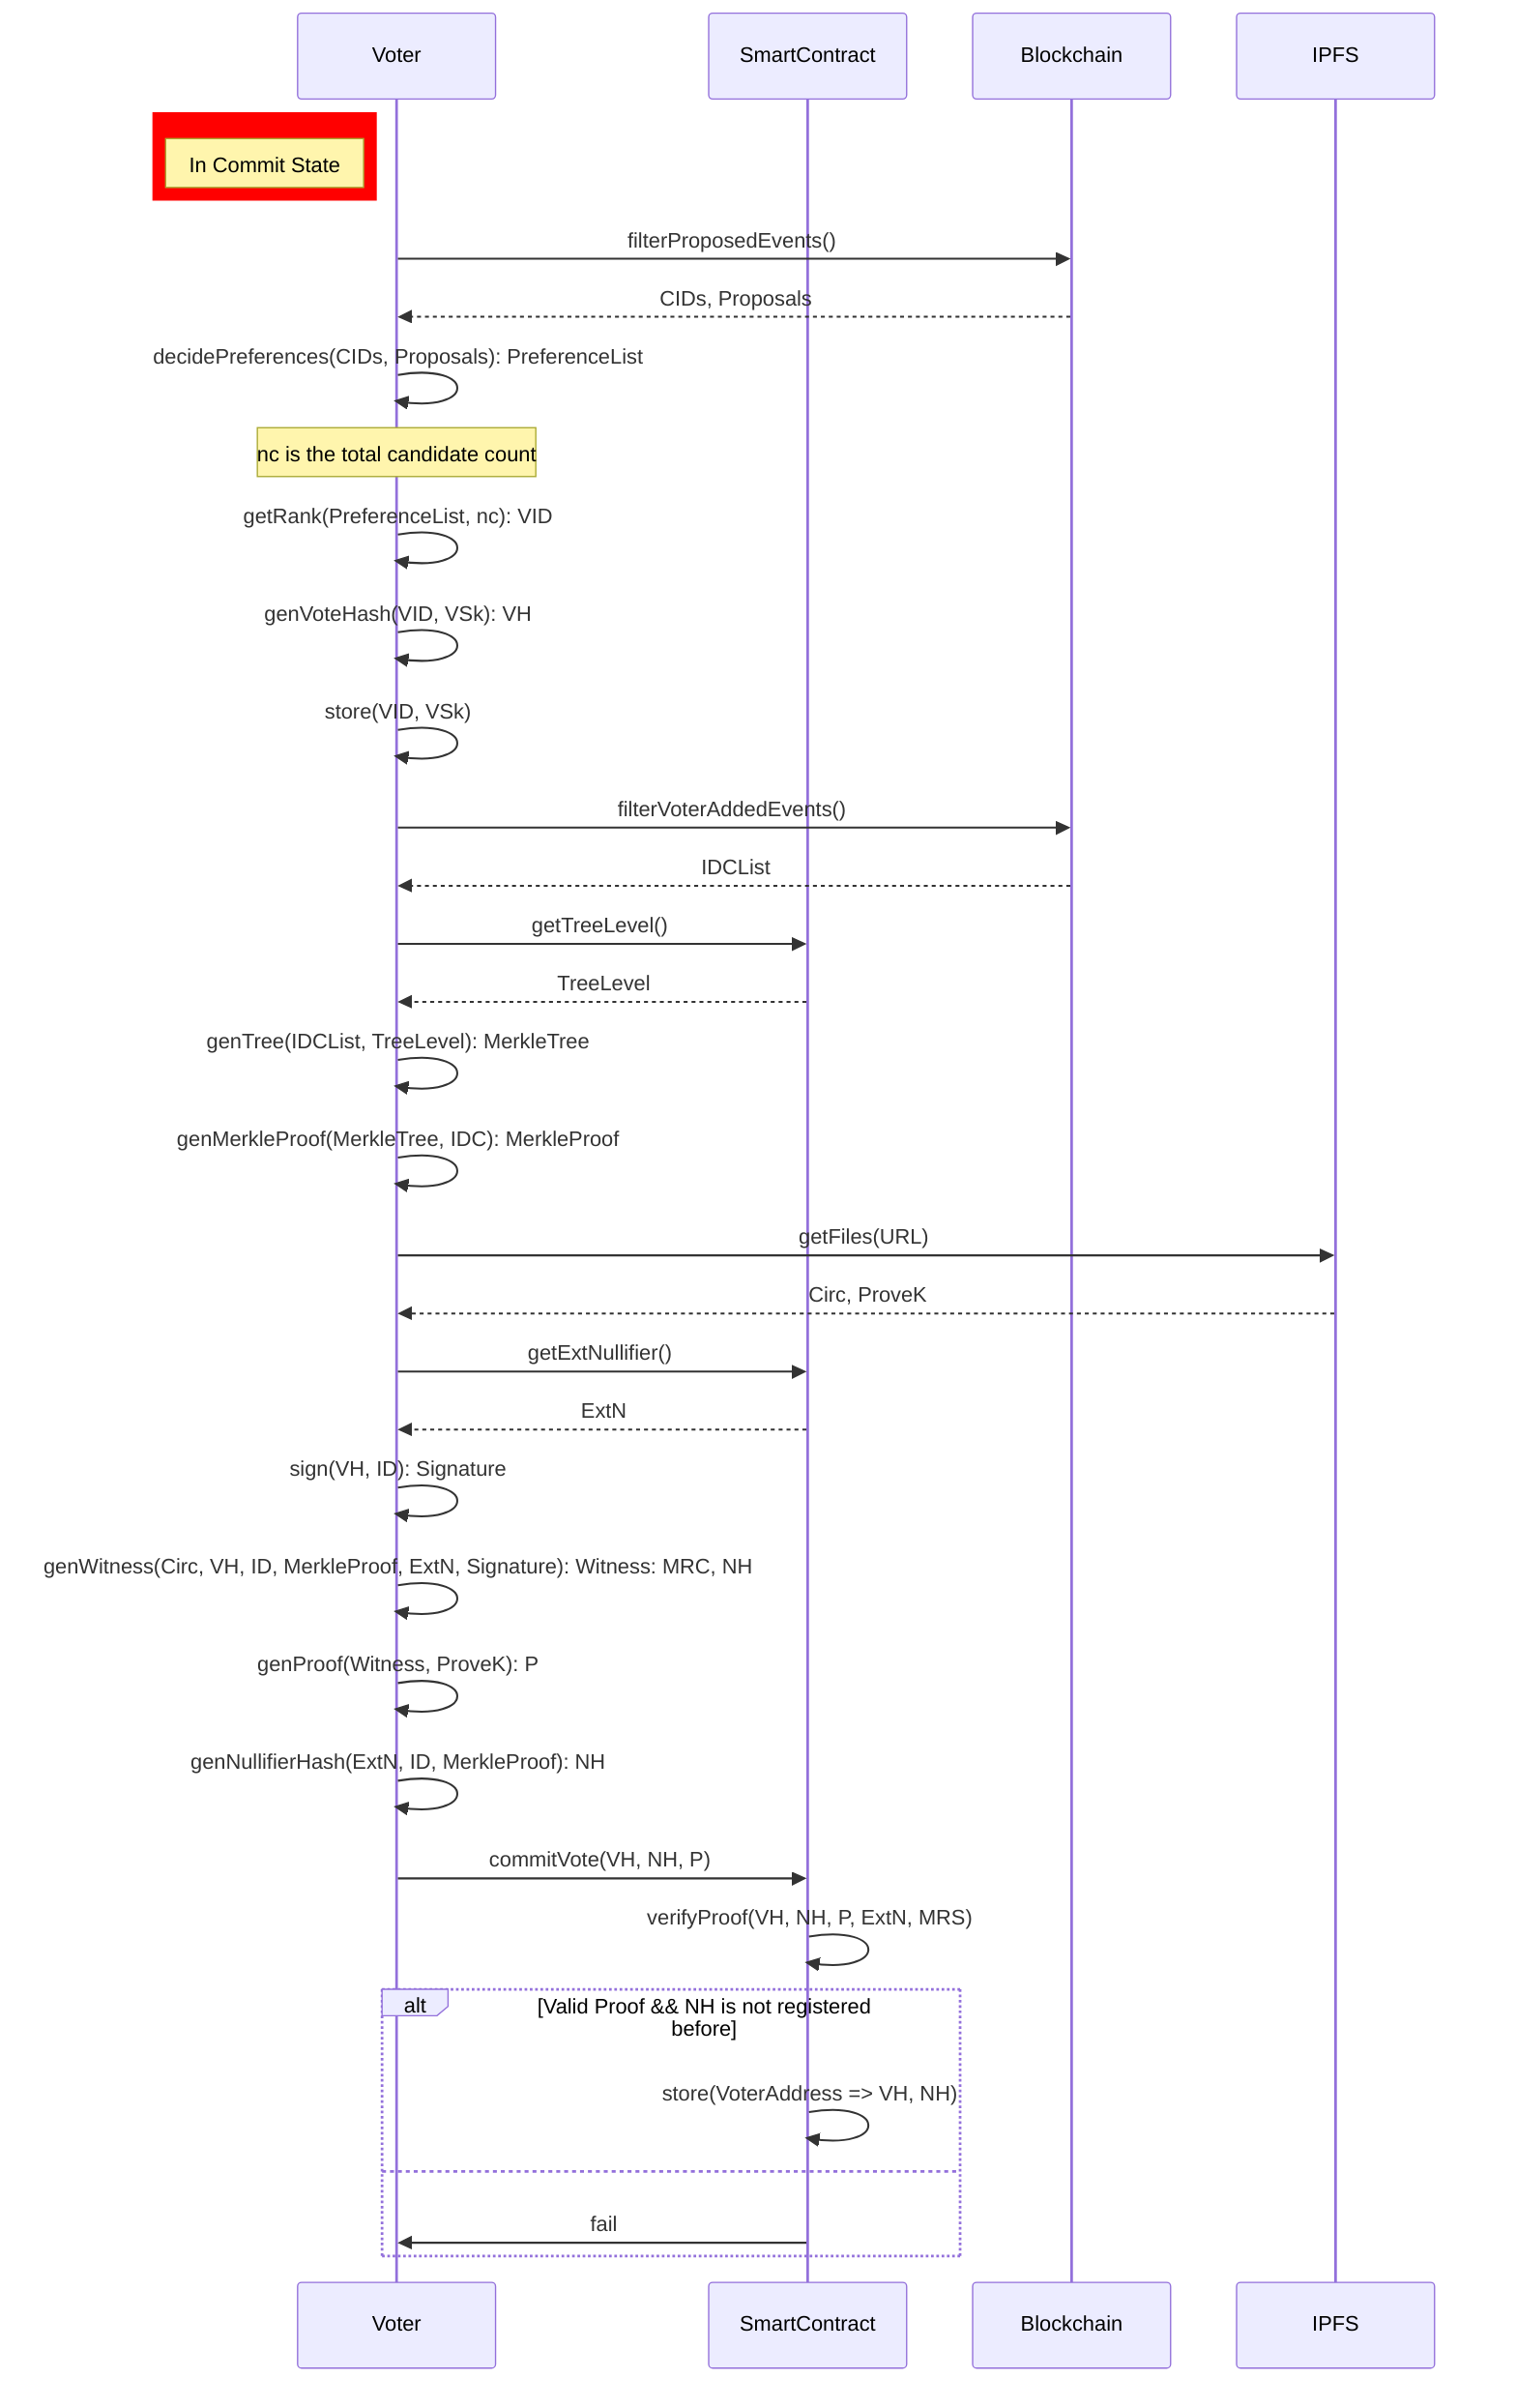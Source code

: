 sequenceDiagram
participant Voter
rect rgb(255, 0, 0)
note left of Voter: In Commit State
end
participant SC as SmartContract
Voter->>Blockchain: filterProposedEvents()
Blockchain-->>Voter: CIDs, Proposals
Voter->>Voter: decidePreferences(CIDs, Proposals): PreferenceList
Note over Voter,Voter: nc is the total candidate count
Voter->>Voter: getRank(PreferenceList, nc): VID
Voter->>Voter: genVoteHash(VID, VSk): VH
Voter->>Voter: store(VID, VSk)
Voter->>Blockchain: filterVoterAddedEvents()
Blockchain-->>Voter: IDCList
Voter->>SC: getTreeLevel()
SC-->>Voter: TreeLevel
Voter->>Voter: genTree(IDCList, TreeLevel): MerkleTree
Voter->>Voter: genMerkleProof(MerkleTree, IDC): MerkleProof
Voter ->> IPFS: getFiles(URL)
IPFS -->> Voter: Circ, ProveK
Voter->>SC: getExtNullifier()
SC-->>Voter: ExtN
Voter ->>Voter: sign(VH, ID): Signature
Voter->>Voter: genWitness(Circ, VH, ID, MerkleProof, ExtN, Signature): Witness: MRC, NH
Voter->>Voter: genProof(Witness, ProveK): P
Voter->>Voter: genNullifierHash(ExtN, ID, MerkleProof): NH
Voter->>SC: commitVote(VH, NH, P)
SC->>SC: verifyProof(VH, NH, P, ExtN, MRS)
alt Valid Proof && NH is not registered before
  SC->>SC:store(VoterAddress => VH, NH)
else
  SC->>Voter: fail
end